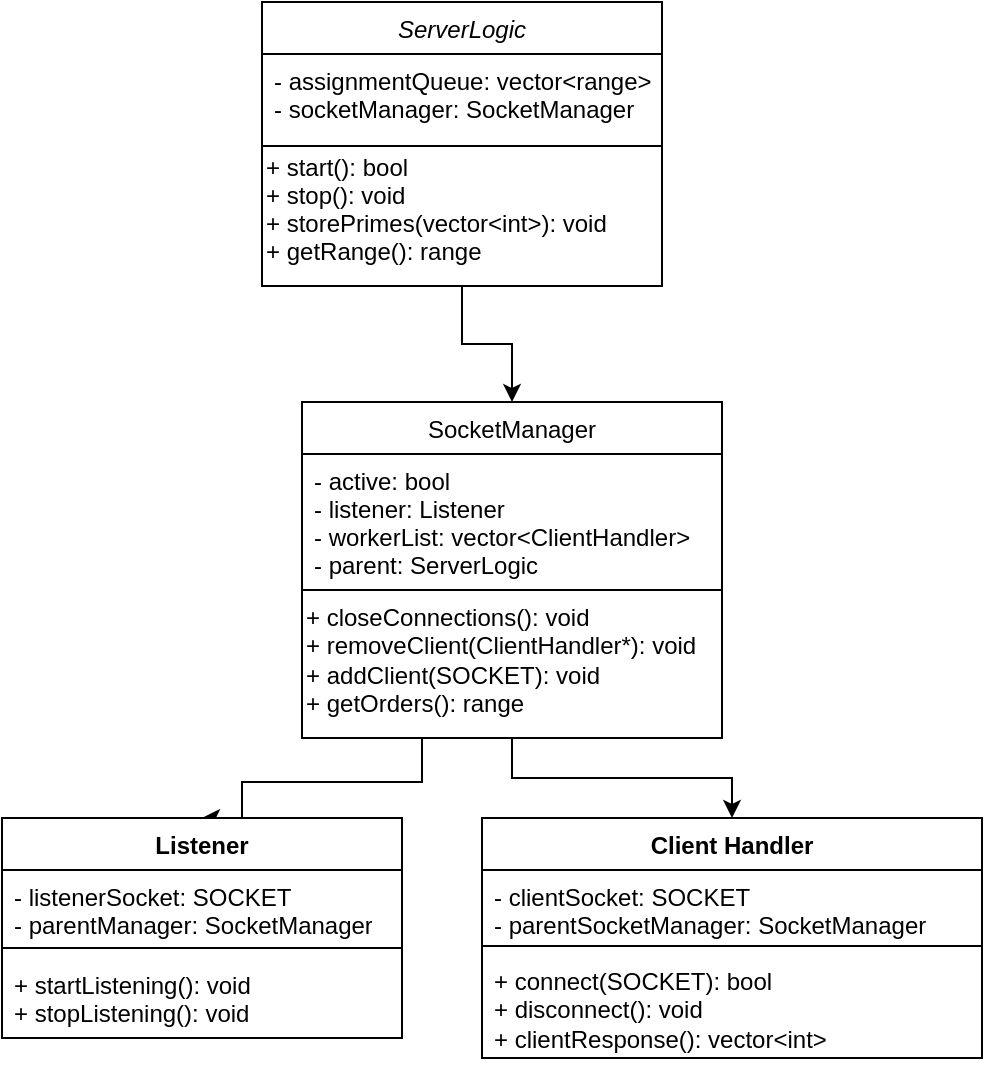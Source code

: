<mxfile version="24.7.16">
  <diagram id="C5RBs43oDa-KdzZeNtuy" name="Page-1">
    <mxGraphModel dx="594" dy="1660" grid="1" gridSize="10" guides="1" tooltips="1" connect="1" arrows="1" fold="1" page="1" pageScale="1" pageWidth="827" pageHeight="1169" math="0" shadow="0">
      <root>
        <mxCell id="WIyWlLk6GJQsqaUBKTNV-0" />
        <mxCell id="WIyWlLk6GJQsqaUBKTNV-1" parent="WIyWlLk6GJQsqaUBKTNV-0" />
        <mxCell id="H4xFw-Yw-2-DnNv_E6_S-23" style="edgeStyle=orthogonalEdgeStyle;rounded=0;orthogonalLoop=1;jettySize=auto;html=1;" parent="WIyWlLk6GJQsqaUBKTNV-1" source="zkfFHV4jXpPFQw0GAbJ--0" target="zkfFHV4jXpPFQw0GAbJ--13" edge="1">
          <mxGeometry relative="1" as="geometry" />
        </mxCell>
        <mxCell id="zkfFHV4jXpPFQw0GAbJ--0" value="ServerLogic" style="swimlane;fontStyle=2;align=center;verticalAlign=top;childLayout=stackLayout;horizontal=1;startSize=26;horizontalStack=0;resizeParent=1;resizeLast=0;collapsible=1;marginBottom=0;rounded=0;shadow=0;strokeWidth=1;" parent="WIyWlLk6GJQsqaUBKTNV-1" vertex="1">
          <mxGeometry x="200" y="140" width="200" height="142" as="geometry">
            <mxRectangle x="230" y="140" width="160" height="26" as="alternateBounds" />
          </mxGeometry>
        </mxCell>
        <mxCell id="zkfFHV4jXpPFQw0GAbJ--1" value="- assignmentQueue: vector&lt;range&gt;&#xa;- socketManager: SocketManager  &#xa;" style="text;align=left;verticalAlign=top;spacingLeft=4;spacingRight=4;overflow=hidden;rotatable=0;points=[[0,0.5],[1,0.5]];portConstraint=eastwest;" parent="zkfFHV4jXpPFQw0GAbJ--0" vertex="1">
          <mxGeometry y="26" width="200" height="42" as="geometry" />
        </mxCell>
        <mxCell id="zkfFHV4jXpPFQw0GAbJ--4" value="" style="line;html=1;strokeWidth=1;align=left;verticalAlign=middle;spacingTop=-1;spacingLeft=3;spacingRight=3;rotatable=0;labelPosition=right;points=[];portConstraint=eastwest;" parent="zkfFHV4jXpPFQw0GAbJ--0" vertex="1">
          <mxGeometry y="68" width="200" height="8" as="geometry" />
        </mxCell>
        <mxCell id="H4xFw-Yw-2-DnNv_E6_S-28" value="+ start(): bool" style="text;html=1;align=left;verticalAlign=middle;whiteSpace=wrap;rounded=0;" parent="zkfFHV4jXpPFQw0GAbJ--0" vertex="1">
          <mxGeometry y="76" width="200" height="14" as="geometry" />
        </mxCell>
        <mxCell id="H4xFw-Yw-2-DnNv_E6_S-31" value="+ stop(): void" style="text;html=1;align=left;verticalAlign=middle;whiteSpace=wrap;rounded=0;" parent="zkfFHV4jXpPFQw0GAbJ--0" vertex="1">
          <mxGeometry y="90" width="200" height="14" as="geometry" />
        </mxCell>
        <mxCell id="H4xFw-Yw-2-DnNv_E6_S-32" value="+ storePrimes(vector&amp;lt;int&amp;gt;): void" style="text;html=1;align=left;verticalAlign=middle;whiteSpace=wrap;rounded=0;" parent="zkfFHV4jXpPFQw0GAbJ--0" vertex="1">
          <mxGeometry y="104" width="200" height="14" as="geometry" />
        </mxCell>
        <mxCell id="H4xFw-Yw-2-DnNv_E6_S-33" value="+ getRange(): range" style="text;html=1;align=left;verticalAlign=middle;whiteSpace=wrap;rounded=0;" parent="zkfFHV4jXpPFQw0GAbJ--0" vertex="1">
          <mxGeometry y="118" width="200" height="14" as="geometry" />
        </mxCell>
        <mxCell id="H4xFw-Yw-2-DnNv_E6_S-26" style="edgeStyle=orthogonalEdgeStyle;rounded=0;orthogonalLoop=1;jettySize=auto;html=1;exitX=0.25;exitY=1;exitDx=0;exitDy=0;entryX=0.5;entryY=0;entryDx=0;entryDy=0;" parent="WIyWlLk6GJQsqaUBKTNV-1" source="zkfFHV4jXpPFQw0GAbJ--13" target="H4xFw-Yw-2-DnNv_E6_S-8" edge="1">
          <mxGeometry relative="1" as="geometry">
            <Array as="points">
              <mxPoint x="280" y="508" />
              <mxPoint x="280" y="530" />
              <mxPoint x="190" y="530" />
            </Array>
          </mxGeometry>
        </mxCell>
        <mxCell id="H4xFw-Yw-2-DnNv_E6_S-27" style="edgeStyle=orthogonalEdgeStyle;rounded=0;orthogonalLoop=1;jettySize=auto;html=1;exitX=0.5;exitY=1;exitDx=0;exitDy=0;" parent="WIyWlLk6GJQsqaUBKTNV-1" source="zkfFHV4jXpPFQw0GAbJ--13" target="H4xFw-Yw-2-DnNv_E6_S-0" edge="1">
          <mxGeometry relative="1" as="geometry" />
        </mxCell>
        <mxCell id="zkfFHV4jXpPFQw0GAbJ--13" value="SocketManager&#xa;" style="swimlane;fontStyle=0;align=center;verticalAlign=top;childLayout=stackLayout;horizontal=1;startSize=26;horizontalStack=0;resizeParent=1;resizeLast=0;collapsible=1;marginBottom=0;rounded=0;shadow=0;strokeWidth=1;" parent="WIyWlLk6GJQsqaUBKTNV-1" vertex="1">
          <mxGeometry x="220" y="340" width="210" height="168" as="geometry">
            <mxRectangle x="340" y="380" width="170" height="26" as="alternateBounds" />
          </mxGeometry>
        </mxCell>
        <mxCell id="zkfFHV4jXpPFQw0GAbJ--14" value="- active: bool&#xa;- listener: Listener&#xa;- workerList: vector&lt;ClientHandler&gt;&#xa;- parent: ServerLogic" style="text;align=left;verticalAlign=top;spacingLeft=4;spacingRight=4;overflow=hidden;rotatable=0;points=[[0,0.5],[1,0.5]];portConstraint=eastwest;" parent="zkfFHV4jXpPFQw0GAbJ--13" vertex="1">
          <mxGeometry y="26" width="210" height="64" as="geometry" />
        </mxCell>
        <mxCell id="zkfFHV4jXpPFQw0GAbJ--15" value="" style="line;html=1;strokeWidth=1;align=left;verticalAlign=middle;spacingTop=-1;spacingLeft=3;spacingRight=3;rotatable=0;labelPosition=right;points=[];portConstraint=eastwest;" parent="zkfFHV4jXpPFQw0GAbJ--13" vertex="1">
          <mxGeometry y="90" width="210" height="8" as="geometry" />
        </mxCell>
        <mxCell id="H4xFw-Yw-2-DnNv_E6_S-38" value="+ closeConnections(): void&lt;div&gt;+ removeClient(ClientHandler*): void&amp;nbsp;&lt;/div&gt;&lt;div&gt;+ addClient(SOCKET): void&lt;/div&gt;&lt;div&gt;&lt;span style=&quot;background-color: initial;&quot;&gt;+ getOrders(): range&lt;/span&gt;&lt;/div&gt;" style="text;html=1;align=left;verticalAlign=middle;whiteSpace=wrap;rounded=0;" parent="zkfFHV4jXpPFQw0GAbJ--13" vertex="1">
          <mxGeometry y="98" width="210" height="62" as="geometry" />
        </mxCell>
        <mxCell id="H4xFw-Yw-2-DnNv_E6_S-0" value="Client Handler&lt;div&gt;&lt;br&gt;&lt;/div&gt;" style="swimlane;fontStyle=1;align=center;verticalAlign=top;childLayout=stackLayout;horizontal=1;startSize=26;horizontalStack=0;resizeParent=1;resizeParentMax=0;resizeLast=0;collapsible=1;marginBottom=0;whiteSpace=wrap;html=1;" parent="WIyWlLk6GJQsqaUBKTNV-1" vertex="1">
          <mxGeometry x="310" y="548" width="250" height="120" as="geometry" />
        </mxCell>
        <mxCell id="H4xFw-Yw-2-DnNv_E6_S-1" value="- clientSocket: SOCKET&lt;div&gt;- parentSocketManager: SocketManager&lt;/div&gt;" style="text;strokeColor=none;fillColor=none;align=left;verticalAlign=top;spacingLeft=4;spacingRight=4;overflow=hidden;rotatable=0;points=[[0,0.5],[1,0.5]];portConstraint=eastwest;whiteSpace=wrap;html=1;" parent="H4xFw-Yw-2-DnNv_E6_S-0" vertex="1">
          <mxGeometry y="26" width="250" height="34" as="geometry" />
        </mxCell>
        <mxCell id="H4xFw-Yw-2-DnNv_E6_S-2" value="" style="line;strokeWidth=1;fillColor=none;align=left;verticalAlign=middle;spacingTop=-1;spacingLeft=3;spacingRight=3;rotatable=0;labelPosition=right;points=[];portConstraint=eastwest;strokeColor=inherit;" parent="H4xFw-Yw-2-DnNv_E6_S-0" vertex="1">
          <mxGeometry y="60" width="250" height="8" as="geometry" />
        </mxCell>
        <mxCell id="H4xFw-Yw-2-DnNv_E6_S-3" value="+ connect(SOCKET): bool&amp;nbsp;&lt;div&gt;+ disconnect(): void&lt;/div&gt;&lt;div&gt;+ clientResponse(): vector&amp;lt;int&amp;gt;&amp;nbsp;&lt;/div&gt;" style="text;strokeColor=none;fillColor=none;align=left;verticalAlign=top;spacingLeft=4;spacingRight=4;overflow=hidden;rotatable=0;points=[[0,0.5],[1,0.5]];portConstraint=eastwest;whiteSpace=wrap;html=1;" parent="H4xFw-Yw-2-DnNv_E6_S-0" vertex="1">
          <mxGeometry y="68" width="250" height="52" as="geometry" />
        </mxCell>
        <mxCell id="H4xFw-Yw-2-DnNv_E6_S-8" value="Listener" style="swimlane;fontStyle=1;align=center;verticalAlign=top;childLayout=stackLayout;horizontal=1;startSize=26;horizontalStack=0;resizeParent=1;resizeParentMax=0;resizeLast=0;collapsible=1;marginBottom=0;whiteSpace=wrap;html=1;" parent="WIyWlLk6GJQsqaUBKTNV-1" vertex="1">
          <mxGeometry x="70" y="548" width="200" height="110" as="geometry" />
        </mxCell>
        <mxCell id="H4xFw-Yw-2-DnNv_E6_S-9" value="- listenerSocket: SOCKET&amp;nbsp;&lt;div&gt;- parentManager: SocketManager&lt;/div&gt;&lt;div&gt;&lt;br&gt;&lt;/div&gt;" style="text;strokeColor=none;fillColor=none;align=left;verticalAlign=top;spacingLeft=4;spacingRight=4;overflow=hidden;rotatable=0;points=[[0,0.5],[1,0.5]];portConstraint=eastwest;whiteSpace=wrap;html=1;" parent="H4xFw-Yw-2-DnNv_E6_S-8" vertex="1">
          <mxGeometry y="26" width="200" height="34" as="geometry" />
        </mxCell>
        <mxCell id="H4xFw-Yw-2-DnNv_E6_S-10" value="" style="line;strokeWidth=1;fillColor=none;align=left;verticalAlign=middle;spacingTop=-1;spacingLeft=3;spacingRight=3;rotatable=0;labelPosition=right;points=[];portConstraint=eastwest;strokeColor=inherit;" parent="H4xFw-Yw-2-DnNv_E6_S-8" vertex="1">
          <mxGeometry y="60" width="200" height="10" as="geometry" />
        </mxCell>
        <mxCell id="H4xFw-Yw-2-DnNv_E6_S-11" value="+ startListening(): void&amp;nbsp;&lt;div&gt;+ stopListening(): void&lt;/div&gt;" style="text;strokeColor=none;fillColor=none;align=left;verticalAlign=top;spacingLeft=4;spacingRight=4;overflow=hidden;rotatable=0;points=[[0,0.5],[1,0.5]];portConstraint=eastwest;whiteSpace=wrap;html=1;" parent="H4xFw-Yw-2-DnNv_E6_S-8" vertex="1">
          <mxGeometry y="70" width="200" height="40" as="geometry" />
        </mxCell>
      </root>
    </mxGraphModel>
  </diagram>
</mxfile>
